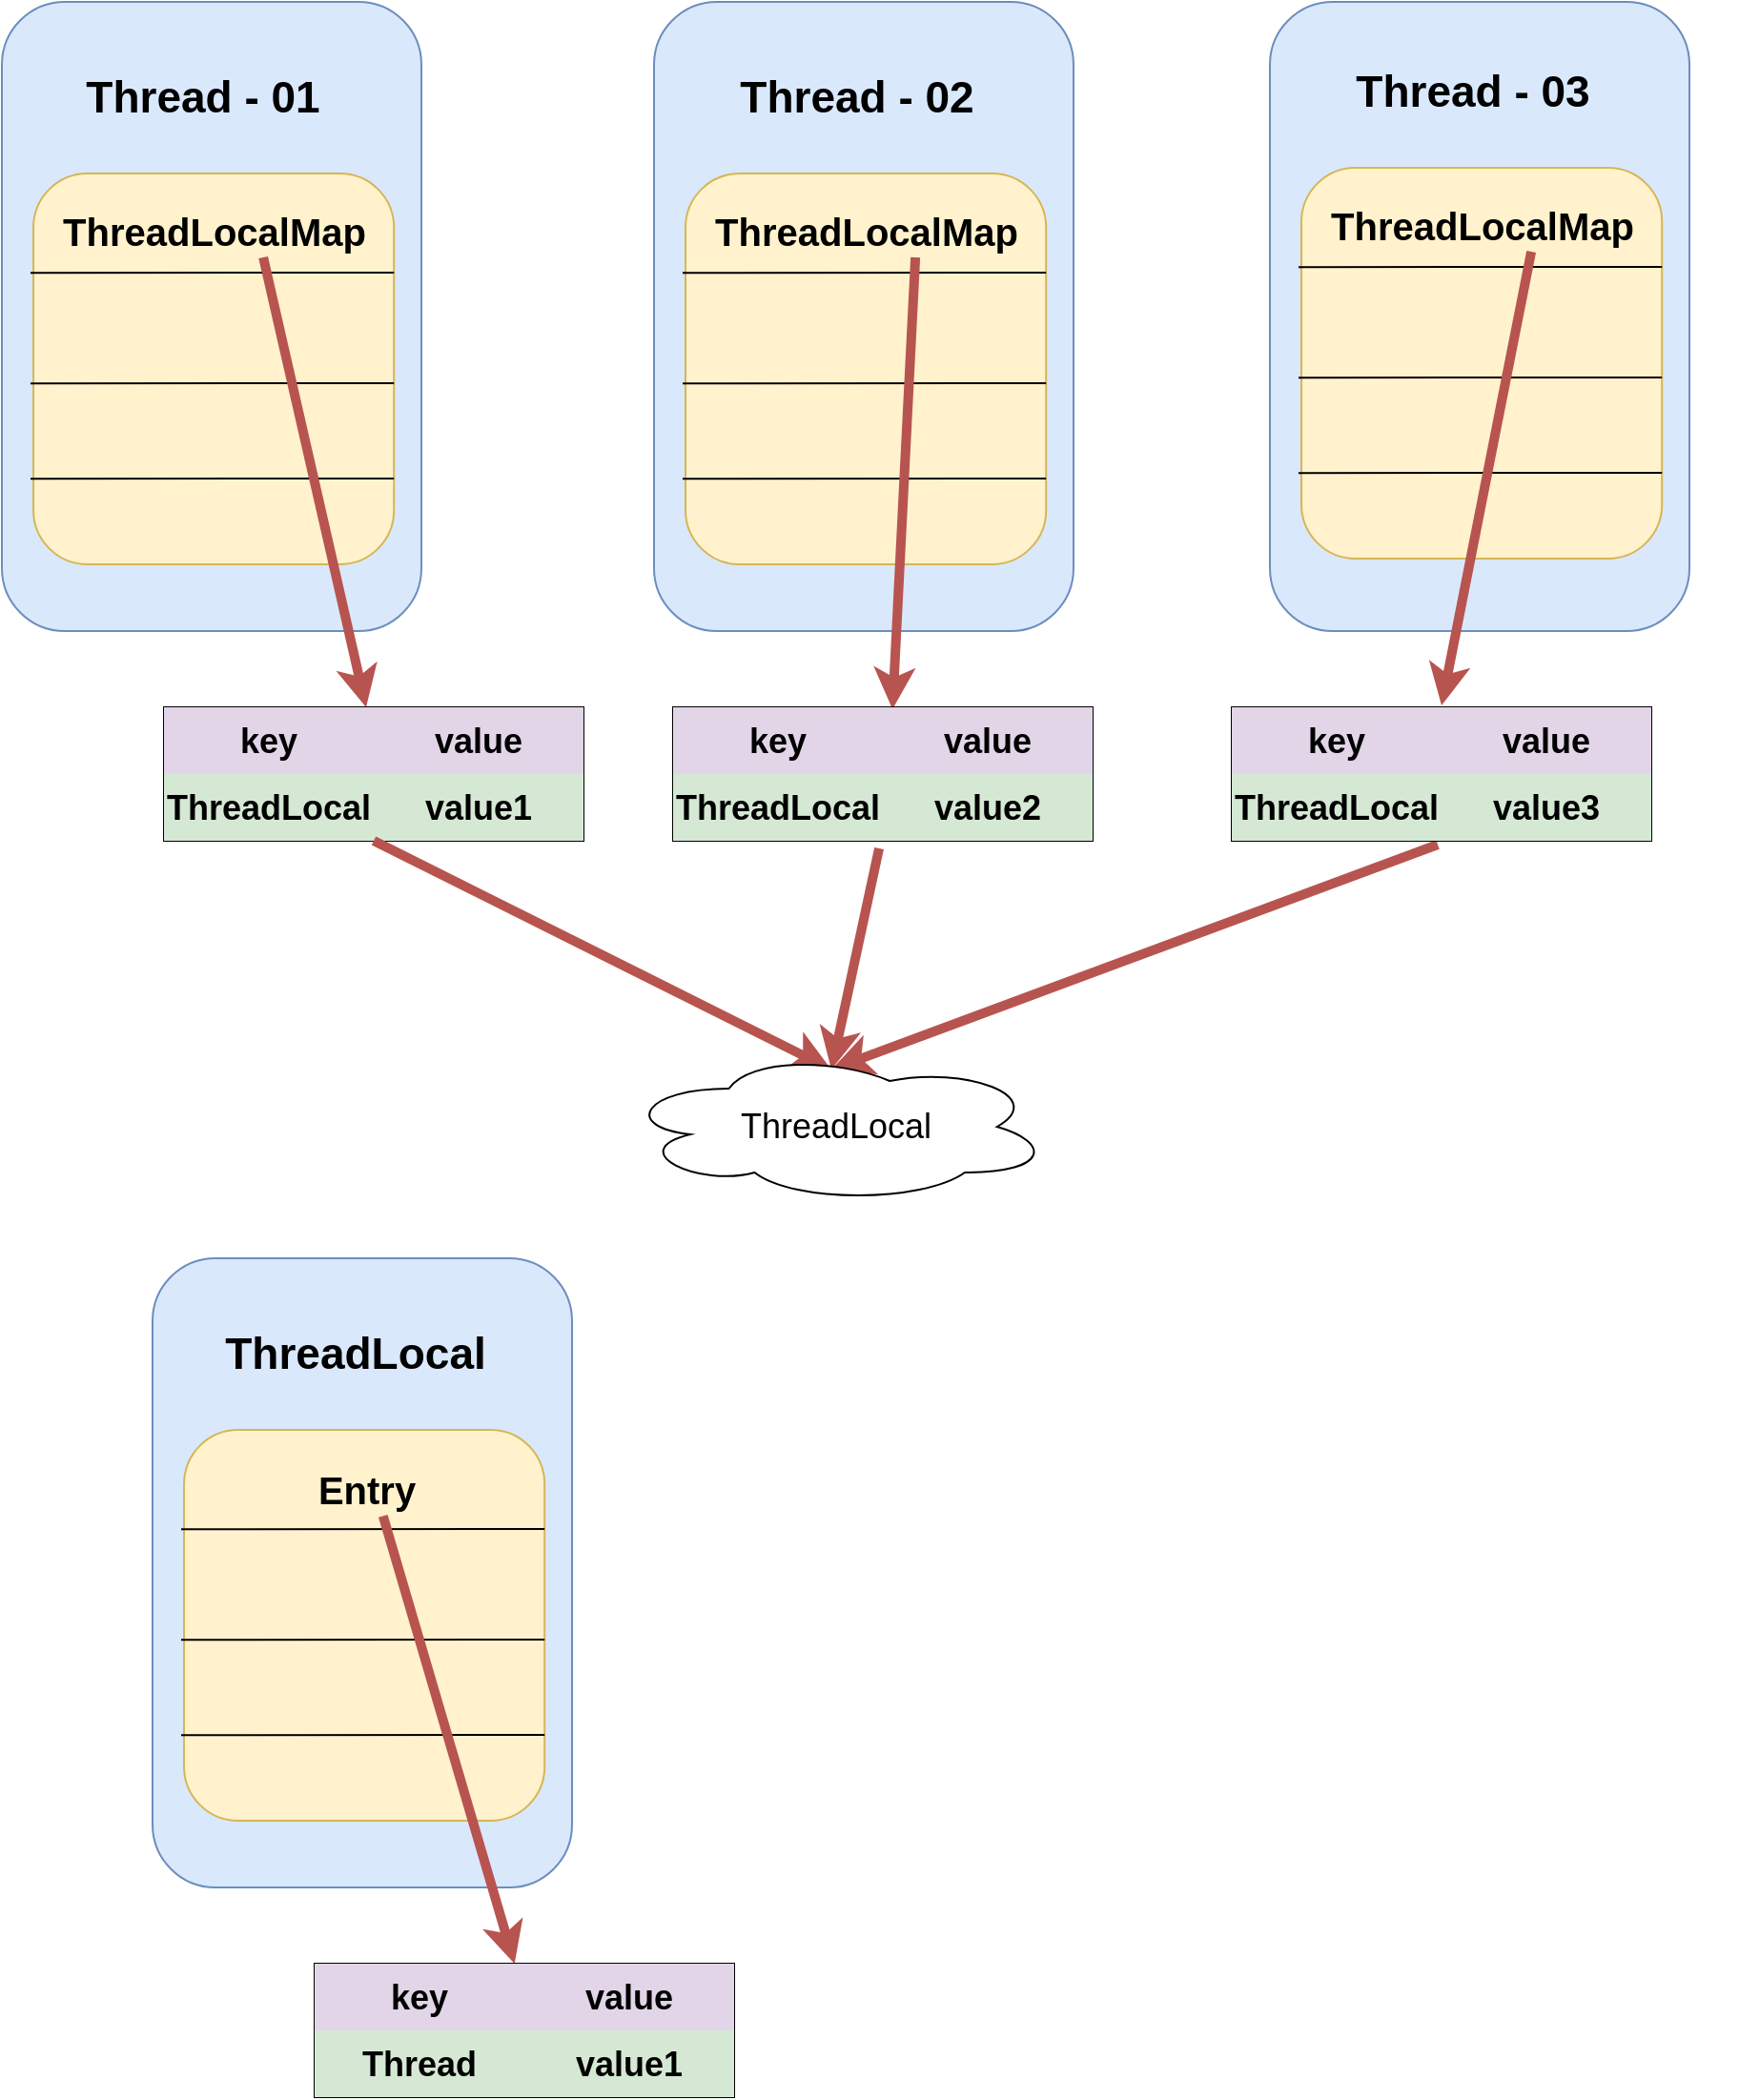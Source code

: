 <mxfile version="13.7.9" type="github">
  <diagram id="eA321_YY5obu5FZS0WYI" name="第 1 页">
    <mxGraphModel dx="1185" dy="670" grid="0" gridSize="10" guides="1" tooltips="1" connect="1" arrows="1" fold="1" page="1" pageScale="1" pageWidth="827" pageHeight="1169" math="0" shadow="0">
      <root>
        <mxCell id="0" />
        <mxCell id="1" parent="0" />
        <mxCell id="wJYl4lRXU7Mfr5Yau0XG-2" value="" style="rounded=1;whiteSpace=wrap;html=1;fillColor=#dae8fc;strokeColor=#6c8ebf;" vertex="1" parent="1">
          <mxGeometry x="105" y="270" width="220" height="330" as="geometry" />
        </mxCell>
        <mxCell id="wJYl4lRXU7Mfr5Yau0XG-3" value="&lt;font size=&quot;1&quot;&gt;&lt;b style=&quot;font-size: 23px&quot;&gt;Thread - 01&lt;/b&gt;&lt;/font&gt;" style="text;html=1;align=center;verticalAlign=middle;resizable=0;points=[];autosize=1;" vertex="1" parent="1">
          <mxGeometry x="140" y="310" width="140" height="20" as="geometry" />
        </mxCell>
        <mxCell id="wJYl4lRXU7Mfr5Yau0XG-20" value="" style="group" vertex="1" connectable="0" parent="1">
          <mxGeometry x="120" y="360" width="230" height="205" as="geometry" />
        </mxCell>
        <mxCell id="wJYl4lRXU7Mfr5Yau0XG-19" value="" style="group" vertex="1" connectable="0" parent="wJYl4lRXU7Mfr5Yau0XG-20">
          <mxGeometry width="230" height="205" as="geometry" />
        </mxCell>
        <mxCell id="wJYl4lRXU7Mfr5Yau0XG-8" value="" style="rounded=1;whiteSpace=wrap;html=1;fillColor=#fff2cc;strokeColor=#d6b656;" vertex="1" parent="wJYl4lRXU7Mfr5Yau0XG-19">
          <mxGeometry x="1.513" width="189.093" height="205" as="geometry" />
        </mxCell>
        <mxCell id="wJYl4lRXU7Mfr5Yau0XG-10" value="" style="endArrow=none;html=1;entryX=-0.008;entryY=0.305;entryDx=0;entryDy=0;entryPerimeter=0;" edge="1" parent="wJYl4lRXU7Mfr5Yau0XG-19">
          <mxGeometry width="50" height="50" relative="1" as="geometry">
            <mxPoint x="190.606" y="52" as="sourcePoint" />
            <mxPoint y="52.1" as="targetPoint" />
          </mxGeometry>
        </mxCell>
        <mxCell id="wJYl4lRXU7Mfr5Yau0XG-11" value="" style="endArrow=none;html=1;entryX=-0.008;entryY=0.305;entryDx=0;entryDy=0;entryPerimeter=0;" edge="1" parent="wJYl4lRXU7Mfr5Yau0XG-19">
          <mxGeometry width="50" height="50" relative="1" as="geometry">
            <mxPoint x="190.606" y="110" as="sourcePoint" />
            <mxPoint y="110.1" as="targetPoint" />
          </mxGeometry>
        </mxCell>
        <mxCell id="wJYl4lRXU7Mfr5Yau0XG-12" value="" style="endArrow=none;html=1;entryX=-0.008;entryY=0.305;entryDx=0;entryDy=0;entryPerimeter=0;" edge="1" parent="wJYl4lRXU7Mfr5Yau0XG-19">
          <mxGeometry width="50" height="50" relative="1" as="geometry">
            <mxPoint x="190.606" y="160" as="sourcePoint" />
            <mxPoint y="160.1" as="targetPoint" />
          </mxGeometry>
        </mxCell>
        <mxCell id="wJYl4lRXU7Mfr5Yau0XG-21" value="&lt;font style=&quot;font-size: 20px&quot;&gt;&lt;b&gt;ThreadLocalMap&lt;/b&gt;&lt;/font&gt;" style="text;html=1;align=center;verticalAlign=middle;resizable=0;points=[];autosize=1;" vertex="1" parent="wJYl4lRXU7Mfr5Yau0XG-19">
          <mxGeometry x="11.058" y="20" width="170" height="20" as="geometry" />
        </mxCell>
        <mxCell id="wJYl4lRXU7Mfr5Yau0XG-22" value="" style="endArrow=classic;html=1;exitX=0.653;exitY=1.2;exitDx=0;exitDy=0;exitPerimeter=0;fillColor=#f8cecc;strokeColor=#B85450;strokeWidth=5;" edge="1" parent="1" source="wJYl4lRXU7Mfr5Yau0XG-21" target="wJYl4lRXU7Mfr5Yau0XG-26">
          <mxGeometry width="50" height="50" relative="1" as="geometry">
            <mxPoint x="250" y="420" as="sourcePoint" />
            <mxPoint x="270.38" y="610" as="targetPoint" />
          </mxGeometry>
        </mxCell>
        <mxCell id="wJYl4lRXU7Mfr5Yau0XG-32" value="" style="rounded=1;whiteSpace=wrap;html=1;fillColor=#dae8fc;strokeColor=#6c8ebf;" vertex="1" parent="1">
          <mxGeometry x="447" y="270" width="220" height="330" as="geometry" />
        </mxCell>
        <mxCell id="wJYl4lRXU7Mfr5Yau0XG-33" value="&lt;font size=&quot;1&quot;&gt;&lt;b style=&quot;font-size: 23px&quot;&gt;Thread - 02&lt;/b&gt;&lt;/font&gt;" style="text;html=1;align=center;verticalAlign=middle;resizable=0;points=[];autosize=1;" vertex="1" parent="1">
          <mxGeometry x="486" y="309" width="133" height="22" as="geometry" />
        </mxCell>
        <mxCell id="wJYl4lRXU7Mfr5Yau0XG-34" value="" style="group" vertex="1" connectable="0" parent="1">
          <mxGeometry x="462" y="360" width="230" height="205" as="geometry" />
        </mxCell>
        <mxCell id="wJYl4lRXU7Mfr5Yau0XG-35" value="" style="group" vertex="1" connectable="0" parent="wJYl4lRXU7Mfr5Yau0XG-34">
          <mxGeometry width="230" height="205" as="geometry" />
        </mxCell>
        <mxCell id="wJYl4lRXU7Mfr5Yau0XG-36" value="" style="rounded=1;whiteSpace=wrap;html=1;fillColor=#fff2cc;strokeColor=#d6b656;" vertex="1" parent="wJYl4lRXU7Mfr5Yau0XG-35">
          <mxGeometry x="1.513" width="189.093" height="205" as="geometry" />
        </mxCell>
        <mxCell id="wJYl4lRXU7Mfr5Yau0XG-37" value="" style="endArrow=none;html=1;entryX=-0.008;entryY=0.305;entryDx=0;entryDy=0;entryPerimeter=0;" edge="1" parent="wJYl4lRXU7Mfr5Yau0XG-35">
          <mxGeometry width="50" height="50" relative="1" as="geometry">
            <mxPoint x="190.606" y="52" as="sourcePoint" />
            <mxPoint y="52.1" as="targetPoint" />
          </mxGeometry>
        </mxCell>
        <mxCell id="wJYl4lRXU7Mfr5Yau0XG-38" value="" style="endArrow=none;html=1;entryX=-0.008;entryY=0.305;entryDx=0;entryDy=0;entryPerimeter=0;" edge="1" parent="wJYl4lRXU7Mfr5Yau0XG-35">
          <mxGeometry width="50" height="50" relative="1" as="geometry">
            <mxPoint x="190.606" y="110" as="sourcePoint" />
            <mxPoint y="110.1" as="targetPoint" />
          </mxGeometry>
        </mxCell>
        <mxCell id="wJYl4lRXU7Mfr5Yau0XG-39" value="" style="endArrow=none;html=1;entryX=-0.008;entryY=0.305;entryDx=0;entryDy=0;entryPerimeter=0;" edge="1" parent="wJYl4lRXU7Mfr5Yau0XG-35">
          <mxGeometry width="50" height="50" relative="1" as="geometry">
            <mxPoint x="190.606" y="160" as="sourcePoint" />
            <mxPoint y="160.1" as="targetPoint" />
          </mxGeometry>
        </mxCell>
        <mxCell id="wJYl4lRXU7Mfr5Yau0XG-40" value="&lt;font style=&quot;font-size: 20px&quot;&gt;&lt;b&gt;ThreadLocalMap&lt;/b&gt;&lt;/font&gt;" style="text;html=1;align=center;verticalAlign=middle;resizable=0;points=[];autosize=1;" vertex="1" parent="wJYl4lRXU7Mfr5Yau0XG-35">
          <mxGeometry x="11.058" y="20" width="170" height="20" as="geometry" />
        </mxCell>
        <mxCell id="wJYl4lRXU7Mfr5Yau0XG-41" value="" style="endArrow=classic;html=1;exitX=0.653;exitY=1.2;exitDx=0;exitDy=0;exitPerimeter=0;fillColor=#f8cecc;strokeColor=#B85450;strokeWidth=5;entryX=0.523;entryY=0.029;entryDx=0;entryDy=0;entryPerimeter=0;" edge="1" parent="1" source="wJYl4lRXU7Mfr5Yau0XG-40" target="wJYl4lRXU7Mfr5Yau0XG-43">
          <mxGeometry width="50" height="50" relative="1" as="geometry">
            <mxPoint x="592" y="420" as="sourcePoint" />
            <mxPoint x="612.38" y="610" as="targetPoint" />
          </mxGeometry>
        </mxCell>
        <mxCell id="wJYl4lRXU7Mfr5Yau0XG-25" value="" style="shape=table;html=1;whiteSpace=wrap;startSize=0;container=1;collapsible=0;childLayout=tableLayout;fontSize=18;fontStyle=1" vertex="1" parent="1">
          <mxGeometry x="190" y="640" width="220" height="70" as="geometry" />
        </mxCell>
        <mxCell id="wJYl4lRXU7Mfr5Yau0XG-26" value="" style="shape=partialRectangle;html=1;whiteSpace=wrap;collapsible=0;dropTarget=0;pointerEvents=0;fillColor=none;top=0;left=0;bottom=0;right=0;points=[[0,0.5],[1,0.5]];portConstraint=eastwest;fontSize=18;fontStyle=1" vertex="1" parent="wJYl4lRXU7Mfr5Yau0XG-25">
          <mxGeometry width="220" height="35" as="geometry" />
        </mxCell>
        <mxCell id="wJYl4lRXU7Mfr5Yau0XG-27" value="key" style="shape=partialRectangle;html=1;whiteSpace=wrap;connectable=0;overflow=hidden;fillColor=#e1d5e7;top=0;left=0;bottom=0;right=0;fontSize=18;fontStyle=1;strokeColor=#9673a6;" vertex="1" parent="wJYl4lRXU7Mfr5Yau0XG-26">
          <mxGeometry width="110" height="35" as="geometry" />
        </mxCell>
        <mxCell id="wJYl4lRXU7Mfr5Yau0XG-28" value="value" style="shape=partialRectangle;html=1;whiteSpace=wrap;connectable=0;overflow=hidden;fillColor=#e1d5e7;top=0;left=0;bottom=0;right=0;fontSize=18;fontStyle=1;strokeColor=#9673a6;" vertex="1" parent="wJYl4lRXU7Mfr5Yau0XG-26">
          <mxGeometry x="110" width="110" height="35" as="geometry" />
        </mxCell>
        <mxCell id="wJYl4lRXU7Mfr5Yau0XG-29" value="" style="shape=partialRectangle;html=1;whiteSpace=wrap;collapsible=0;dropTarget=0;pointerEvents=0;fillColor=none;top=0;left=0;bottom=0;right=0;points=[[0,0.5],[1,0.5]];portConstraint=eastwest;fontSize=18;fontStyle=1" vertex="1" parent="wJYl4lRXU7Mfr5Yau0XG-25">
          <mxGeometry y="35" width="220" height="35" as="geometry" />
        </mxCell>
        <mxCell id="wJYl4lRXU7Mfr5Yau0XG-30" value="ThreadLocal" style="shape=partialRectangle;html=1;whiteSpace=wrap;connectable=0;overflow=hidden;fillColor=#d5e8d4;top=0;left=0;bottom=0;right=0;fontSize=18;fontStyle=1;strokeColor=#82b366;" vertex="1" parent="wJYl4lRXU7Mfr5Yau0XG-29">
          <mxGeometry width="110" height="35" as="geometry" />
        </mxCell>
        <mxCell id="wJYl4lRXU7Mfr5Yau0XG-31" value="value1" style="shape=partialRectangle;html=1;whiteSpace=wrap;connectable=0;overflow=hidden;fillColor=#d5e8d4;top=0;left=0;bottom=0;right=0;fontSize=18;fontStyle=1;strokeColor=#82b366;" vertex="1" parent="wJYl4lRXU7Mfr5Yau0XG-29">
          <mxGeometry x="110" width="110" height="35" as="geometry" />
        </mxCell>
        <mxCell id="wJYl4lRXU7Mfr5Yau0XG-49" value="" style="rounded=1;whiteSpace=wrap;html=1;fillColor=#dae8fc;strokeColor=#6c8ebf;" vertex="1" parent="1">
          <mxGeometry x="770" y="270" width="220" height="330" as="geometry" />
        </mxCell>
        <mxCell id="wJYl4lRXU7Mfr5Yau0XG-50" value="&lt;font size=&quot;1&quot;&gt;&lt;b style=&quot;font-size: 23px&quot;&gt;Thread - 03&lt;/b&gt;&lt;/font&gt;" style="text;html=1;align=center;verticalAlign=middle;resizable=0;points=[];autosize=1;" vertex="1" parent="1">
          <mxGeometry x="809" y="306" width="133" height="22" as="geometry" />
        </mxCell>
        <mxCell id="wJYl4lRXU7Mfr5Yau0XG-51" value="" style="group" vertex="1" connectable="0" parent="1">
          <mxGeometry x="785" y="357" width="230" height="205" as="geometry" />
        </mxCell>
        <mxCell id="wJYl4lRXU7Mfr5Yau0XG-52" value="" style="group" vertex="1" connectable="0" parent="wJYl4lRXU7Mfr5Yau0XG-51">
          <mxGeometry width="230" height="205" as="geometry" />
        </mxCell>
        <mxCell id="wJYl4lRXU7Mfr5Yau0XG-53" value="" style="rounded=1;whiteSpace=wrap;html=1;fillColor=#fff2cc;strokeColor=#d6b656;" vertex="1" parent="wJYl4lRXU7Mfr5Yau0XG-52">
          <mxGeometry x="1.513" width="189.093" height="205" as="geometry" />
        </mxCell>
        <mxCell id="wJYl4lRXU7Mfr5Yau0XG-54" value="" style="endArrow=none;html=1;entryX=-0.008;entryY=0.305;entryDx=0;entryDy=0;entryPerimeter=0;" edge="1" parent="wJYl4lRXU7Mfr5Yau0XG-52">
          <mxGeometry width="50" height="50" relative="1" as="geometry">
            <mxPoint x="190.606" y="52" as="sourcePoint" />
            <mxPoint y="52.1" as="targetPoint" />
          </mxGeometry>
        </mxCell>
        <mxCell id="wJYl4lRXU7Mfr5Yau0XG-55" value="" style="endArrow=none;html=1;entryX=-0.008;entryY=0.305;entryDx=0;entryDy=0;entryPerimeter=0;" edge="1" parent="wJYl4lRXU7Mfr5Yau0XG-52">
          <mxGeometry width="50" height="50" relative="1" as="geometry">
            <mxPoint x="190.606" y="110" as="sourcePoint" />
            <mxPoint y="110.1" as="targetPoint" />
          </mxGeometry>
        </mxCell>
        <mxCell id="wJYl4lRXU7Mfr5Yau0XG-56" value="" style="endArrow=none;html=1;entryX=-0.008;entryY=0.305;entryDx=0;entryDy=0;entryPerimeter=0;" edge="1" parent="wJYl4lRXU7Mfr5Yau0XG-52">
          <mxGeometry width="50" height="50" relative="1" as="geometry">
            <mxPoint x="190.606" y="160" as="sourcePoint" />
            <mxPoint y="160.1" as="targetPoint" />
          </mxGeometry>
        </mxCell>
        <mxCell id="wJYl4lRXU7Mfr5Yau0XG-57" value="&lt;font style=&quot;font-size: 20px&quot;&gt;&lt;b&gt;ThreadLocalMap&lt;/b&gt;&lt;/font&gt;" style="text;html=1;align=center;verticalAlign=middle;resizable=0;points=[];autosize=1;" vertex="1" parent="wJYl4lRXU7Mfr5Yau0XG-52">
          <mxGeometry x="11.058" y="20" width="170" height="20" as="geometry" />
        </mxCell>
        <mxCell id="wJYl4lRXU7Mfr5Yau0XG-58" value="" style="endArrow=classic;html=1;exitX=0.653;exitY=1.2;exitDx=0;exitDy=0;exitPerimeter=0;fillColor=#f8cecc;strokeColor=#B85450;strokeWidth=5;entryX=0.5;entryY=-0.029;entryDx=0;entryDy=0;entryPerimeter=0;" edge="1" parent="1" source="wJYl4lRXU7Mfr5Yau0XG-57" target="wJYl4lRXU7Mfr5Yau0XG-60">
          <mxGeometry width="50" height="50" relative="1" as="geometry">
            <mxPoint x="915" y="417" as="sourcePoint" />
            <mxPoint x="935.38" y="607" as="targetPoint" />
          </mxGeometry>
        </mxCell>
        <mxCell id="wJYl4lRXU7Mfr5Yau0XG-66" value="" style="endArrow=classic;html=1;exitX=0.653;exitY=1.2;exitDx=0;exitDy=0;exitPerimeter=0;fillColor=#f8cecc;strokeColor=#B85450;strokeWidth=5;" edge="1" parent="1">
          <mxGeometry width="50" height="50" relative="1" as="geometry">
            <mxPoint x="299.998" y="710" as="sourcePoint" />
            <mxPoint x="540" y="830" as="targetPoint" />
          </mxGeometry>
        </mxCell>
        <mxCell id="wJYl4lRXU7Mfr5Yau0XG-67" value="" style="endArrow=classic;html=1;exitX=0.491;exitY=1.114;exitDx=0;exitDy=0;exitPerimeter=0;fillColor=#f8cecc;strokeColor=#B85450;strokeWidth=5;" edge="1" parent="1" source="wJYl4lRXU7Mfr5Yau0XG-46">
          <mxGeometry width="50" height="50" relative="1" as="geometry">
            <mxPoint x="262.068" y="424" as="sourcePoint" />
            <mxPoint x="540" y="830" as="targetPoint" />
          </mxGeometry>
        </mxCell>
        <mxCell id="wJYl4lRXU7Mfr5Yau0XG-68" value="" style="endArrow=classic;html=1;exitX=0.491;exitY=1.057;exitDx=0;exitDy=0;exitPerimeter=0;fillColor=#f8cecc;strokeColor=#B85450;strokeWidth=5;" edge="1" parent="1" source="wJYl4lRXU7Mfr5Yau0XG-63">
          <mxGeometry width="50" height="50" relative="1" as="geometry">
            <mxPoint x="272.068" y="434" as="sourcePoint" />
            <mxPoint x="540" y="830" as="targetPoint" />
          </mxGeometry>
        </mxCell>
        <mxCell id="wJYl4lRXU7Mfr5Yau0XG-70" value="ThreadLocal" style="ellipse;shape=cloud;whiteSpace=wrap;html=1;align=center;fontSize=18;" vertex="1" parent="1">
          <mxGeometry x="430" y="820" width="225" height="80" as="geometry" />
        </mxCell>
        <mxCell id="wJYl4lRXU7Mfr5Yau0XG-59" value="" style="shape=table;html=1;whiteSpace=wrap;startSize=0;container=1;collapsible=0;childLayout=tableLayout;fontSize=18;fontStyle=1" vertex="1" parent="1">
          <mxGeometry x="750" y="640" width="220" height="70" as="geometry" />
        </mxCell>
        <mxCell id="wJYl4lRXU7Mfr5Yau0XG-60" value="" style="shape=partialRectangle;html=1;whiteSpace=wrap;collapsible=0;dropTarget=0;pointerEvents=0;fillColor=none;top=0;left=0;bottom=0;right=0;points=[[0,0.5],[1,0.5]];portConstraint=eastwest;fontSize=18;fontStyle=1" vertex="1" parent="wJYl4lRXU7Mfr5Yau0XG-59">
          <mxGeometry width="220" height="35" as="geometry" />
        </mxCell>
        <mxCell id="wJYl4lRXU7Mfr5Yau0XG-61" value="key" style="shape=partialRectangle;html=1;whiteSpace=wrap;connectable=0;overflow=hidden;fillColor=#e1d5e7;top=0;left=0;bottom=0;right=0;fontSize=18;fontStyle=1;strokeColor=#9673a6;" vertex="1" parent="wJYl4lRXU7Mfr5Yau0XG-60">
          <mxGeometry width="110" height="35" as="geometry" />
        </mxCell>
        <mxCell id="wJYl4lRXU7Mfr5Yau0XG-62" value="value" style="shape=partialRectangle;html=1;whiteSpace=wrap;connectable=0;overflow=hidden;fillColor=#e1d5e7;top=0;left=0;bottom=0;right=0;fontSize=18;fontStyle=1;strokeColor=#9673a6;" vertex="1" parent="wJYl4lRXU7Mfr5Yau0XG-60">
          <mxGeometry x="110" width="110" height="35" as="geometry" />
        </mxCell>
        <mxCell id="wJYl4lRXU7Mfr5Yau0XG-63" value="" style="shape=partialRectangle;html=1;whiteSpace=wrap;collapsible=0;dropTarget=0;pointerEvents=0;fillColor=none;top=0;left=0;bottom=0;right=0;points=[[0,0.5],[1,0.5]];portConstraint=eastwest;fontSize=18;fontStyle=1" vertex="1" parent="wJYl4lRXU7Mfr5Yau0XG-59">
          <mxGeometry y="35" width="220" height="35" as="geometry" />
        </mxCell>
        <mxCell id="wJYl4lRXU7Mfr5Yau0XG-64" value="ThreadLocal" style="shape=partialRectangle;html=1;whiteSpace=wrap;connectable=0;overflow=hidden;fillColor=#d5e8d4;top=0;left=0;bottom=0;right=0;fontSize=18;fontStyle=1;strokeColor=#82b366;" vertex="1" parent="wJYl4lRXU7Mfr5Yau0XG-63">
          <mxGeometry width="110" height="35" as="geometry" />
        </mxCell>
        <mxCell id="wJYl4lRXU7Mfr5Yau0XG-65" value="value3" style="shape=partialRectangle;html=1;whiteSpace=wrap;connectable=0;overflow=hidden;fillColor=#d5e8d4;top=0;left=0;bottom=0;right=0;fontSize=18;fontStyle=1;strokeColor=#82b366;" vertex="1" parent="wJYl4lRXU7Mfr5Yau0XG-63">
          <mxGeometry x="110" width="110" height="35" as="geometry" />
        </mxCell>
        <mxCell id="wJYl4lRXU7Mfr5Yau0XG-42" value="" style="shape=table;html=1;whiteSpace=wrap;startSize=0;container=1;collapsible=0;childLayout=tableLayout;fontSize=18;fontStyle=1" vertex="1" parent="1">
          <mxGeometry x="457" y="640" width="220" height="70" as="geometry" />
        </mxCell>
        <mxCell id="wJYl4lRXU7Mfr5Yau0XG-43" value="" style="shape=partialRectangle;html=1;whiteSpace=wrap;collapsible=0;dropTarget=0;pointerEvents=0;fillColor=none;top=0;left=0;bottom=0;right=0;points=[[0,0.5],[1,0.5]];portConstraint=eastwest;fontSize=18;fontStyle=1" vertex="1" parent="wJYl4lRXU7Mfr5Yau0XG-42">
          <mxGeometry width="220" height="35" as="geometry" />
        </mxCell>
        <mxCell id="wJYl4lRXU7Mfr5Yau0XG-44" value="key" style="shape=partialRectangle;html=1;whiteSpace=wrap;connectable=0;overflow=hidden;fillColor=#e1d5e7;top=0;left=0;bottom=0;right=0;fontSize=18;fontStyle=1;strokeColor=#9673a6;" vertex="1" parent="wJYl4lRXU7Mfr5Yau0XG-43">
          <mxGeometry width="110" height="35" as="geometry" />
        </mxCell>
        <mxCell id="wJYl4lRXU7Mfr5Yau0XG-45" value="value" style="shape=partialRectangle;html=1;whiteSpace=wrap;connectable=0;overflow=hidden;fillColor=#e1d5e7;top=0;left=0;bottom=0;right=0;fontSize=18;fontStyle=1;strokeColor=#9673a6;" vertex="1" parent="wJYl4lRXU7Mfr5Yau0XG-43">
          <mxGeometry x="110" width="110" height="35" as="geometry" />
        </mxCell>
        <mxCell id="wJYl4lRXU7Mfr5Yau0XG-46" value="" style="shape=partialRectangle;html=1;whiteSpace=wrap;collapsible=0;dropTarget=0;pointerEvents=0;fillColor=none;top=0;left=0;bottom=0;right=0;points=[[0,0.5],[1,0.5]];portConstraint=eastwest;fontSize=18;fontStyle=1" vertex="1" parent="wJYl4lRXU7Mfr5Yau0XG-42">
          <mxGeometry y="35" width="220" height="35" as="geometry" />
        </mxCell>
        <mxCell id="wJYl4lRXU7Mfr5Yau0XG-47" value="ThreadLocal" style="shape=partialRectangle;html=1;whiteSpace=wrap;connectable=0;overflow=hidden;fillColor=#d5e8d4;top=0;left=0;bottom=0;right=0;fontSize=18;fontStyle=1;strokeColor=#82b366;" vertex="1" parent="wJYl4lRXU7Mfr5Yau0XG-46">
          <mxGeometry width="110" height="35" as="geometry" />
        </mxCell>
        <mxCell id="wJYl4lRXU7Mfr5Yau0XG-48" value="value2" style="shape=partialRectangle;html=1;whiteSpace=wrap;connectable=0;overflow=hidden;fillColor=#d5e8d4;top=0;left=0;bottom=0;right=0;fontSize=18;fontStyle=1;strokeColor=#82b366;" vertex="1" parent="wJYl4lRXU7Mfr5Yau0XG-46">
          <mxGeometry x="110" width="110" height="35" as="geometry" />
        </mxCell>
        <mxCell id="wJYl4lRXU7Mfr5Yau0XG-72" value="" style="rounded=1;whiteSpace=wrap;html=1;fillColor=#dae8fc;strokeColor=#6c8ebf;" vertex="1" parent="1">
          <mxGeometry x="184" y="929" width="220" height="330" as="geometry" />
        </mxCell>
        <mxCell id="wJYl4lRXU7Mfr5Yau0XG-73" value="&lt;font size=&quot;1&quot;&gt;&lt;b style=&quot;font-size: 23px&quot;&gt;ThreadLocal&lt;/b&gt;&lt;/font&gt;" style="text;html=1;align=center;verticalAlign=middle;resizable=0;points=[];autosize=1;" vertex="1" parent="1">
          <mxGeometry x="216" y="968" width="147" height="22" as="geometry" />
        </mxCell>
        <mxCell id="wJYl4lRXU7Mfr5Yau0XG-74" value="" style="group" vertex="1" connectable="0" parent="1">
          <mxGeometry x="199" y="1019" width="230" height="205" as="geometry" />
        </mxCell>
        <mxCell id="wJYl4lRXU7Mfr5Yau0XG-75" value="" style="group" vertex="1" connectable="0" parent="wJYl4lRXU7Mfr5Yau0XG-74">
          <mxGeometry width="230" height="205" as="geometry" />
        </mxCell>
        <mxCell id="wJYl4lRXU7Mfr5Yau0XG-76" value="" style="rounded=1;whiteSpace=wrap;html=1;fillColor=#fff2cc;strokeColor=#d6b656;" vertex="1" parent="wJYl4lRXU7Mfr5Yau0XG-75">
          <mxGeometry x="1.513" width="189.093" height="205" as="geometry" />
        </mxCell>
        <mxCell id="wJYl4lRXU7Mfr5Yau0XG-77" value="" style="endArrow=none;html=1;entryX=-0.008;entryY=0.305;entryDx=0;entryDy=0;entryPerimeter=0;" edge="1" parent="wJYl4lRXU7Mfr5Yau0XG-75">
          <mxGeometry width="50" height="50" relative="1" as="geometry">
            <mxPoint x="190.606" y="52" as="sourcePoint" />
            <mxPoint y="52.1" as="targetPoint" />
          </mxGeometry>
        </mxCell>
        <mxCell id="wJYl4lRXU7Mfr5Yau0XG-78" value="" style="endArrow=none;html=1;entryX=-0.008;entryY=0.305;entryDx=0;entryDy=0;entryPerimeter=0;" edge="1" parent="wJYl4lRXU7Mfr5Yau0XG-75">
          <mxGeometry width="50" height="50" relative="1" as="geometry">
            <mxPoint x="190.606" y="110" as="sourcePoint" />
            <mxPoint y="110.1" as="targetPoint" />
          </mxGeometry>
        </mxCell>
        <mxCell id="wJYl4lRXU7Mfr5Yau0XG-79" value="" style="endArrow=none;html=1;entryX=-0.008;entryY=0.305;entryDx=0;entryDy=0;entryPerimeter=0;" edge="1" parent="wJYl4lRXU7Mfr5Yau0XG-75">
          <mxGeometry width="50" height="50" relative="1" as="geometry">
            <mxPoint x="190.606" y="160" as="sourcePoint" />
            <mxPoint y="160.1" as="targetPoint" />
          </mxGeometry>
        </mxCell>
        <mxCell id="wJYl4lRXU7Mfr5Yau0XG-80" value="&lt;span style=&quot;font-size: 20px&quot;&gt;&lt;b&gt;Entry&lt;/b&gt;&lt;/span&gt;" style="text;html=1;align=center;verticalAlign=middle;resizable=0;points=[];autosize=1;" vertex="1" parent="wJYl4lRXU7Mfr5Yau0XG-75">
          <mxGeometry x="66.058" y="20" width="61" height="21" as="geometry" />
        </mxCell>
        <mxCell id="wJYl4lRXU7Mfr5Yau0XG-81" value="" style="endArrow=classic;html=1;exitX=0.653;exitY=1.2;exitDx=0;exitDy=0;exitPerimeter=0;fillColor=#f8cecc;strokeColor=#B85450;strokeWidth=5;" edge="1" parent="1" source="wJYl4lRXU7Mfr5Yau0XG-80" target="wJYl4lRXU7Mfr5Yau0XG-83">
          <mxGeometry width="50" height="50" relative="1" as="geometry">
            <mxPoint x="329" y="1079" as="sourcePoint" />
            <mxPoint x="349.38" y="1269" as="targetPoint" />
          </mxGeometry>
        </mxCell>
        <mxCell id="wJYl4lRXU7Mfr5Yau0XG-82" value="" style="shape=table;html=1;whiteSpace=wrap;startSize=0;container=1;collapsible=0;childLayout=tableLayout;fontSize=18;fontStyle=1" vertex="1" parent="1">
          <mxGeometry x="269" y="1299" width="220" height="70" as="geometry" />
        </mxCell>
        <mxCell id="wJYl4lRXU7Mfr5Yau0XG-83" value="" style="shape=partialRectangle;html=1;whiteSpace=wrap;collapsible=0;dropTarget=0;pointerEvents=0;fillColor=none;top=0;left=0;bottom=0;right=0;points=[[0,0.5],[1,0.5]];portConstraint=eastwest;fontSize=18;fontStyle=1" vertex="1" parent="wJYl4lRXU7Mfr5Yau0XG-82">
          <mxGeometry width="220" height="35" as="geometry" />
        </mxCell>
        <mxCell id="wJYl4lRXU7Mfr5Yau0XG-84" value="key" style="shape=partialRectangle;html=1;whiteSpace=wrap;connectable=0;overflow=hidden;fillColor=#e1d5e7;top=0;left=0;bottom=0;right=0;fontSize=18;fontStyle=1;strokeColor=#9673a6;" vertex="1" parent="wJYl4lRXU7Mfr5Yau0XG-83">
          <mxGeometry width="110" height="35" as="geometry" />
        </mxCell>
        <mxCell id="wJYl4lRXU7Mfr5Yau0XG-85" value="value" style="shape=partialRectangle;html=1;whiteSpace=wrap;connectable=0;overflow=hidden;fillColor=#e1d5e7;top=0;left=0;bottom=0;right=0;fontSize=18;fontStyle=1;strokeColor=#9673a6;" vertex="1" parent="wJYl4lRXU7Mfr5Yau0XG-83">
          <mxGeometry x="110" width="110" height="35" as="geometry" />
        </mxCell>
        <mxCell id="wJYl4lRXU7Mfr5Yau0XG-86" value="" style="shape=partialRectangle;html=1;whiteSpace=wrap;collapsible=0;dropTarget=0;pointerEvents=0;fillColor=none;top=0;left=0;bottom=0;right=0;points=[[0,0.5],[1,0.5]];portConstraint=eastwest;fontSize=18;fontStyle=1" vertex="1" parent="wJYl4lRXU7Mfr5Yau0XG-82">
          <mxGeometry y="35" width="220" height="35" as="geometry" />
        </mxCell>
        <mxCell id="wJYl4lRXU7Mfr5Yau0XG-87" value="Thread" style="shape=partialRectangle;html=1;whiteSpace=wrap;connectable=0;overflow=hidden;fillColor=#d5e8d4;top=0;left=0;bottom=0;right=0;fontSize=18;fontStyle=1;strokeColor=#82b366;" vertex="1" parent="wJYl4lRXU7Mfr5Yau0XG-86">
          <mxGeometry width="110" height="35" as="geometry" />
        </mxCell>
        <mxCell id="wJYl4lRXU7Mfr5Yau0XG-88" value="value1" style="shape=partialRectangle;html=1;whiteSpace=wrap;connectable=0;overflow=hidden;fillColor=#d5e8d4;top=0;left=0;bottom=0;right=0;fontSize=18;fontStyle=1;strokeColor=#82b366;" vertex="1" parent="wJYl4lRXU7Mfr5Yau0XG-86">
          <mxGeometry x="110" width="110" height="35" as="geometry" />
        </mxCell>
      </root>
    </mxGraphModel>
  </diagram>
</mxfile>
